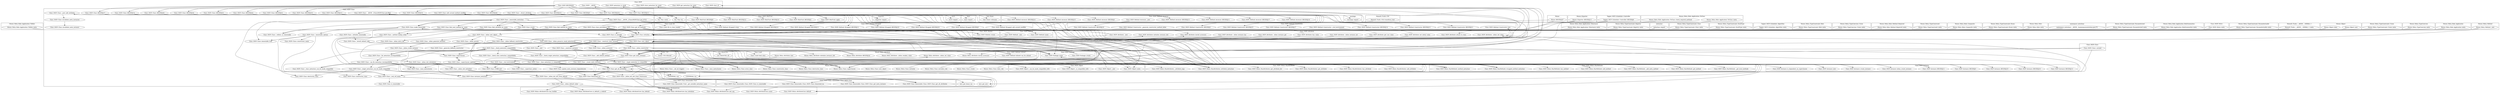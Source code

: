 digraph {
graph [overlap=false]
subgraph cluster_Moose_Meta_Role_Application_ToRole {
	label="Moose::Meta::Role::Application::ToRole";
	"Moose::Meta::Role::Application::ToRole::meta";
}
subgraph cluster_Moose_Meta_Role_Application_ToInstance {
	label="Moose::Meta::Role::Application::ToInstance";
	"Moose::Meta::Role::Application::ToInstance::meta";
}
subgraph cluster_Class_MOP_Mixin_HasMethods {
	label="Class::MOP::Mixin::HasMethods";
	"Class::MOP::Mixin::HasMethods::has_method";
	"Class::MOP::Mixin::HasMethods::add_method";
	"Class::MOP::Mixin::HasMethods::method_metaclass";
	"Class::MOP::Mixin::HasMethods::wrapped_method_metaclass";
	"Class::MOP::Mixin::HasMethods::_add_meta_method";
	"Class::MOP::Mixin::HasMethods::get_method";
	"Class::MOP::Mixin::HasMethods::_get_local_methods";
}
subgraph cluster_Moose {
	label="Moose";
	"Moose::BEGIN@47";
}
subgraph cluster_mro {
	label="mro";
	"mro::get_linear_isa";
	"mro::get_mro";
}
subgraph cluster_Moose_Meta_TypeConstraint_Registry {
	label="Moose::Meta::TypeConstraint::Registry";
	"Moose::Meta::TypeConstraint::Registry::meta";
}
subgraph cluster_Try_Tiny {
	label="Try::Tiny";
	"Try::Tiny::catch";
	"Try::Tiny::try";
}
subgraph cluster_metaclass {
	label="metaclass";
	"metaclass::import";
}
subgraph cluster_Moose_Meta_TypeConstraint_Class {
	label="Moose::Meta::TypeConstraint::Class";
	"Moose::Meta::TypeConstraint::Class::meta";
}
subgraph cluster_UNIVERSAL {
	label="UNIVERSAL";
	"UNIVERSAL::isa";
	"UNIVERSAL::can";
}
subgraph cluster_Class_MOP_Method_Wrapped {
	label="Class::MOP::Method::Wrapped";
	"Class::MOP::Method::Wrapped::BEGIN@14";
	"Class::MOP::Method::Wrapped::add_around_modifier";
	"Class::MOP::Method::Wrapped::wrap";
	"Class::MOP::Method::Wrapped::BEGIN@13";
	"Class::MOP::Method::Wrapped::BEGIN@11";
	"Class::MOP::Method::Wrapped::BEGIN@10";
	"Class::MOP::Method::Wrapped::BEGIN@16";
	"Class::MOP::Method::Wrapped::BEGIN@3";
}
subgraph cluster_Moose_Meta_Class {
	label="Moose::Meta::Class";
	"Moose::Meta::Class::new_object";
	"Moose::Meta::Class::_base_metaclasses";
	"Moose::Meta::Class::excludes_role";
	"Moose::Meta::Class::initialize";
	"Moose::Meta::Class::does_role";
	"Moose::Meta::Class::superclasses";
	"Moose::Meta::Class::create";
	"Moose::Meta::Class::error_class";
	"Moose::Meta::Class::_call_all_triggers";
	"Moose::Meta::Class::constructor_class";
	"Moose::Meta::Class::destructor_class";
}
subgraph cluster_Class_Load {
	label="Class::Load";
	"Class::Load::load_class";
}
subgraph cluster_Moose_Meta_TypeConstraint_DuckType {
	label="Moose::Meta::TypeConstraint::DuckType";
	"Moose::Meta::TypeConstraint::DuckType::meta";
}
subgraph cluster_base {
	label="base";
	"base::import";
}
subgraph cluster_Class_MOP_Instance {
	label="Class::MOP::Instance";
	"Class::MOP::Instance::create_instance";
	"Class::MOP::Instance::is_dependent_on_superclasses";
	"Class::MOP::Instance::new";
	"Class::MOP::Instance::BEGIN@11";
	"Class::MOP::Instance::BEGIN@3";
	"Class::MOP::Instance::inline_create_instance";
	"Class::MOP::Instance::BEGIN@15";
	"Class::MOP::Instance::BEGIN@10";
	"Class::MOP::Instance::BEGIN@13";
}
subgraph cluster_Tapper_MCP_Scheduler_Algorithm {
	label="Tapper::MCP::Scheduler::Algorithm";
	"Tapper::MCP::Scheduler::Algorithm::meta";
}
subgraph cluster_Class_MOP_Method_Constructor {
	label="Class::MOP::Method::Constructor";
	"Class::MOP::Method::Constructor::_eval_environment";
	"Class::MOP::Method::Constructor::BEGIN@10";
	"Class::MOP::Method::Constructor::BEGIN@3";
	"Class::MOP::Method::Constructor::BEGIN@15";
	"Class::MOP::Method::Constructor::_generate_constructor_method_inline";
	"Class::MOP::Method::Constructor::BEGIN@17";
	"Class::MOP::Method::Constructor::BEGIN@14";
	"Class::MOP::Method::Constructor::BEGIN@13";
	"Class::MOP::Method::Constructor::new";
	"Class::MOP::Method::Constructor::BEGIN@11";
}
subgraph cluster_Moose_Meta_TypeConstraint_Role {
	label="Moose::Meta::TypeConstraint::Role";
	"Moose::Meta::TypeConstraint::Role::meta";
}
subgraph cluster_Moose_Meta_TypeCoercion_Union {
	label="Moose::Meta::TypeCoercion::Union";
	"Moose::Meta::TypeCoercion::Union::meta";
}
subgraph cluster_Exporter {
	label="Exporter";
	"Exporter::import";
}
subgraph cluster_Class_MOP_Attribute {
	label="Class::MOP::Attribute";
	"Class::MOP::Attribute::_inline_instance_has";
	"Class::MOP::Attribute::attach_to_class";
	"Class::MOP::Attribute::_inline_instance_get";
	"Class::MOP::Attribute::install_accessors";
	"Class::MOP::Attribute::_new";
	"Class::MOP::Attribute::has_value";
	"Class::MOP::Attribute::_inline_instance_set";
	"Class::MOP::Attribute::get_raw_value";
	"Class::MOP::Attribute::set_initial_value";
	"Class::MOP::Attribute::initialize_instance_slot";
	"Class::MOP::Attribute::_inline_set_value";
}
subgraph cluster_Class_MOP_MiniTrait {
	label="Class::MOP::MiniTrait";
	"Class::MOP::MiniTrait::BEGIN@2";
	"Class::MOP::MiniTrait::BEGIN@10";
	"Class::MOP::MiniTrait::apply";
	"Class::MOP::MiniTrait::BEGIN@12";
	"Class::MOP::MiniTrait::BEGIN@9";
}
subgraph cluster_Class_MOP_Class_ {
	label="Class::MOP::Class:";
	"Class::MOP::Class:::around";
}
subgraph cluster_Moose_Meta_Role_Method_Required {
	label="Moose::Meta::Role::Method::Required";
	"Moose::Meta::Role::Method::Required::meta";
}
subgraph cluster_Moose_Meta_Attribute {
	label="Moose::Meta::Attribute";
	"Moose::Meta::Attribute::initialize_instance_slot";
	"Moose::Meta::Attribute::_inline_set_value";
	"Moose::Meta::Attribute::BEGIN@24";
	"Moose::Meta::Attribute::_inline_weaken_value";
	"Moose::Meta::Attribute::install_accessors";
	"Moose::Meta::Attribute::new";
}
subgraph cluster_Class_MOP_Mixin_HasAttributes {
	label="Class::MOP::Mixin::HasAttributes";
	"Class::MOP::Mixin::HasAttributes::get_attribute";
	"Class::MOP::Mixin::HasAttributes::get_attribute_list";
	"Class::MOP::Mixin::HasAttributes::_attribute_map";
	"Class::MOP::Mixin::HasAttributes::add_attribute";
	"Class::MOP::Mixin::HasAttributes::attribute_metaclass";
	"Class::MOP::Mixin::HasAttributes::has_attribute";
}
subgraph cluster_Moose_Meta_TypeConstraint {
	label="Moose::Meta::TypeConstraint";
	"Moose::Meta::TypeConstraint::meta";
}
subgraph cluster_Class_MOP_Class_Immutable_Trait {
	label="Class::MOP::Class::Immutable::Trait";
	"Class::MOP::Class::Immutable::Trait::_get_mutable_metaclass_name";
}
subgraph cluster_Moose_Meta_Role_Composite {
	label="Moose::Meta::Role::Composite";
	"Moose::Meta::Role::Composite::meta";
}
subgraph cluster_List_MoreUtils {
	label="List::MoreUtils";
	"List::MoreUtils::all";
}
subgraph cluster_Class_MOP_Module {
	label="Class::MOP::Module";
	"Class::MOP::Module::create";
}
subgraph cluster_warnings {
	label="warnings";
	"warnings::import";
}
subgraph cluster_Moose_Exporter {
	label="Moose::Exporter";
	"Moose::Exporter::BEGIN@13";
}
subgraph cluster_Moose_Meta_TypeConstraint_Enum {
	label="Moose::Meta::TypeConstraint::Enum";
	"Moose::Meta::TypeConstraint::Enum::meta";
}
subgraph cluster_Moose_Meta_Role {
	label="Moose::Meta::Role";
	"Moose::Meta::Role::meta";
}
subgraph cluster_Class_MOP_Method_Inlined {
	label="Class::MOP::Method::Inlined";
	"Class::MOP::Method::Inlined::can_be_inlined";
}
subgraph cluster_namespace_autoclean {
	label="namespace::autoclean";
	"namespace::autoclean::__ANON__[namespace/autoclean.pm:57]";
}
subgraph cluster_Moose_Meta_TypeConstraint_Parameterized {
	label="Moose::Meta::TypeConstraint::Parameterized";
	"Moose::Meta::TypeConstraint::Parameterized::meta";
}
subgraph cluster_Moose_Meta_Role_Application_RoleSummation {
	label="Moose::Meta::Role::Application::RoleSummation";
	"Moose::Meta::Role::Application::RoleSummation::meta";
}
subgraph cluster_Sub_Name {
	label="Sub::Name";
	"Sub::Name::subname";
}
subgraph cluster_MooseX_Traits_Util {
	label="MooseX::Traits::Util";
	"MooseX::Traits::Util::transform_trait";
}
subgraph cluster_Scalar_Util {
	label="Scalar::Util";
	"Scalar::Util::blessed";
}
subgraph cluster_Class_MOP_Mixin {
	label="Class::MOP::Mixin";
	"Class::MOP::Mixin::meta";
}
subgraph cluster_Class_MOP_Method_Accessor {
	label="Class::MOP::Method::Accessor";
	"Class::MOP::Method::Accessor::BEGIN@11";
	"Class::MOP::Method::Accessor::BEGIN@13";
	"Class::MOP::Method::Accessor::BEGIN@3";
	"Class::MOP::Method::Accessor::BEGIN@15";
	"Class::MOP::Method::Accessor::_new";
	"Class::MOP::Method::Accessor::BEGIN@14";
	"Class::MOP::Method::Accessor::BEGIN@10";
	"Class::MOP::Method::Accessor::BEGIN@17";
}
subgraph cluster_Moose_Meta_TypeConstraint_Parameterizable {
	label="Moose::Meta::TypeConstraint::Parameterizable";
	"Moose::Meta::TypeConstraint::Parameterizable::meta";
}
subgraph cluster_Class_MOP_Object {
	label="Class::MOP::Object";
	"Class::MOP::Object::_new";
	"Class::MOP::Object::_can_be_made_compatible_with";
	"Class::MOP::Object::_is_compatible_with";
	"Class::MOP::Object::meta";
}
subgraph cluster_Class_Load_XS {
	label="Class::Load::XS";
	"Class::Load::XS::is_class_loaded";
}
subgraph cluster_Tapper_MCP_Scheduler_Controller {
	label="Tapper::MCP::Scheduler::Controller";
	"Tapper::MCP::Scheduler::Controller::BEGIN@6";
}
subgraph cluster_strict {
	label="strict";
	"strict::import";
}
subgraph cluster_Class_MOP_Class {
	label="Class::MOP::Class";
	"Class::MOP::Class::linearized_isa";
	"Class::MOP::Class::BEGIN@14";
	"Class::MOP::Class::find_attribute_by_name";
	"Class::MOP::Class::class_precedence_list";
	"Class::MOP::Class::make_immutable";
	"Class::MOP::Class::_inline_slot_initializer";
	"Class::MOP::Class::_inline_slot_initializers";
	"Class::MOP::Class::BEGIN@24";
	"Class::MOP::Class::_inline_fallback_constructor";
	"Class::MOP::Class::_immutable_metaclass";
	"Class::MOP::Class::BEGIN@17";
	"Class::MOP::Class::immutable_trait";
	"Class::MOP::Class::BEGIN@13";
	"Class::MOP::Class::_inline_default_value";
	"Class::MOP::Class::_construct_instance";
	"Class::MOP::Class::_single_metaclass_is_compatible";
	"Class::MOP::Class::_inline_preserve_weak_metaclasses";
	"Class::MOP::Class::_inline_create_instance";
	"Class::MOP::Class::find_method_by_name";
	"Class::MOP::Class::instance_metaclass";
	"Class::MOP::Class::create";
	"Class::MOP::Class::_method_lookup_order";
	"Class::MOP::Class::_eval_environment";
	"Class::MOP::Class::constructor_name";
	"Class::MOP::Class::_check_single_metaclass_compatibility";
	"Class::MOP::Class::_immutable_options";
	"Class::MOP::Class::BEGIN@22";
	"Class::MOP::Class::CORE:sort";
	"Class::MOP::Class::_check_metaclass_compatibility";
	"Class::MOP::Class::_inline_init_attr_from_constructor";
	"Class::MOP::Class::_inline_extra_init";
	"Class::MOP::Class::is_mutable";
	"Class::MOP::Class::_inline_new_object";
	"Class::MOP::Class::destructor_class";
	"Class::MOP::Class::_install_inlined_code";
	"Class::MOP::Class::_base_metaclasses";
	"Class::MOP::Class::_single_metaclass_can_be_made_compatible";
	"Class::MOP::Class::BEGIN@19";
	"Class::MOP::Class::__ANON__[Class/MOP/Class.pm:892]";
	"Class::MOP::Class::invalidate_meta_instances";
	"Class::MOP::Class::BEGIN@10";
	"Class::MOP::Class::BEGIN@26";
	"Class::MOP::Class::add_around_method_modifier";
	"Class::MOP::Class::_superclasses_updated";
	"Class::MOP::Class::_class_metaclass_can_be_made_compatible";
	"Class::MOP::Class::constructor_class";
	"Class::MOP::Class::_initialize_immutable";
	"Class::MOP::Class::BEGIN@3";
	"Class::MOP::Class::_post_add_attribute";
	"Class::MOP::Class::invalidate_meta_instance";
	"Class::MOP::Class::_inline_accessors";
	"Class::MOP::Class::new_object";
	"Class::MOP::Class::_generate_fallback_constructor";
	"Class::MOP::Class::_inline_generate_instance";
	"Class::MOP::Class::find_next_method_by_name";
	"Class::MOP::Class::_inline_constructor";
	"Class::MOP::Class::_inline_params";
	"Class::MOP::Class::_superclass_metas";
	"Class::MOP::Class::get_all_attributes";
	"Class::MOP::Class::_rebless_as_immutable";
	"Class::MOP::Class::_check_class_metaclass_compatibility";
	"Class::MOP::Class::_new";
	"Class::MOP::Class::__ANON__[Class/MOP/Class.pm:1072]";
	"Class::MOP::Class::BEGIN@20";
	"Class::MOP::Class::superclasses";
	"Class::MOP::Class::BEGIN@21";
	"Class::MOP::Class::_fix_metaclass_incompatibility";
	"Class::MOP::Class::BEGIN@15";
	"Class::MOP::Class::initialize";
	"Class::MOP::Class::BEGIN@16";
	"Class::MOP::Class::_inline_init_attr_from_default";
	"Class::MOP::Class::is_immutable";
	"Class::MOP::Class::BEGIN@23";
	"Class::MOP::Class::_construct_class_instance";
	"Class::MOP::Class::_real_ref_name";
	"Class::MOP::Class::get_meta_instance";
	"Class::MOP::Class::get_all_methods";
	"Class::MOP::Class::_create_meta_instance";
	"Class::MOP::Class::_add_inlined_method";
	"Class::MOP::Class::_attach_attribute";
	"Class::MOP::Class::_class_metaclass_is_compatible";
	"Class::MOP::Class::_can_fix_metaclass_incompatibility";
	"Class::MOP::Class::BEGIN@11";
	"Class::MOP::Class::update_meta_instance_dependencies";
}
subgraph cluster_Class_MOP {
	label="Class::MOP";
	"Class::MOP::class_of";
	"Class::MOP::store_metaclass_by_name";
	"Class::MOP::__ANON__";
	"Class::MOP::BEGIN@26";
	"Class::MOP::get_metaclass_by_name";
	"Class::MOP::metaclass_is_weak";
}
subgraph cluster_MooseX_Traits___ANON___SERIAL_1 {
	label="MooseX::Traits::__ANON__::SERIAL::1";
	"MooseX::Traits::__ANON__::SERIAL::1::meta";
}
subgraph cluster_Moose_Meta_Method {
	label="Moose::Meta::Method";
	"Moose::Meta::Method::_new";
}
subgraph cluster_Class_MOP_Class_Immutable_Class_MOP_Class {
	label="Class::MOP::Class::Immutable::Class::MOP::Class";
	"Class::MOP::Class::Immutable::Class::MOP::Class::get_meta_instance";
	"Class::MOP::Class::Immutable::Class::MOP::Class::get_all_attributes";
	"Class::MOP::Class::Immutable::Class::MOP::Class::is_immutable";
	"Class::MOP::Class::Immutable::Class::MOP::Class::linearized_isa";
}
subgraph cluster_Moose_Object {
	label="Moose::Object";
	"Moose::Object::new";
	"Moose::Object::does";
}
subgraph cluster_Class_MOP_Package {
	label="Class::MOP::Package";
	"Class::MOP::Package::name";
	"Class::MOP::Package::create";
}
subgraph cluster_Class_MOP_Mixin_AttributeCore {
	label="Class::MOP::Mixin::AttributeCore";
	"Class::MOP::Mixin::AttributeCore::has_default";
	"Class::MOP::Mixin::AttributeCore::default";
	"Class::MOP::Mixin::AttributeCore::name";
	"Class::MOP::Mixin::AttributeCore::init_arg";
	"Class::MOP::Mixin::AttributeCore::has_builder";
	"Class::MOP::Mixin::AttributeCore::has_initializer";
	"Class::MOP::Mixin::AttributeCore::is_default_a_coderef";
}
subgraph cluster_Class_MOP_Method {
	label="Class::MOP::Method";
	"Class::MOP::Method::name";
	"Class::MOP::Method::_new";
}
subgraph cluster_Moose_Meta_TypeConstraint_Union {
	label="Moose::Meta::TypeConstraint::Union";
	"Moose::Meta::TypeConstraint::Union::meta";
}
subgraph cluster_Moose_Meta_TypeCoercion {
	label="Moose::Meta::TypeCoercion";
	"Moose::Meta::TypeCoercion::meta";
}
subgraph cluster_Moose_Meta_Role_Application {
	label="Moose::Meta::Role::Application";
	"Moose::Meta::Role::Application::meta";
}
subgraph cluster_Moose_Meta_Role_Application_ToClass {
	label="Moose::Meta::Role::Application::ToClass";
	"Moose::Meta::Role::Application::ToClass::meta";
	"Moose::Meta::Role::Application::ToClass::check_required_methods";
}
"Class::MOP::Class::_immutable_metaclass" -> "Class::MOP::Class::find_attribute_by_name";
"MooseX::Traits::Util::transform_trait" -> "Class::MOP::Class::find_attribute_by_name";
"Class::MOP::Class::_inline_default_value" -> "Class::MOP::Mixin::AttributeCore::has_default";
"Class::MOP::BEGIN@26" -> "Class::MOP::Class::BEGIN@24";
"Class::MOP::Class::_inline_new_object" -> "Class::MOP::Class::_inline_fallback_constructor";
"Class::MOP::Class::find_attribute_by_name" -> "Class::MOP::Class::Immutable::Class::MOP::Class::linearized_isa";
"Class::MOP::Class::get_all_attributes" -> "Class::MOP::Class::Immutable::Class::MOP::Class::linearized_isa";
"Class::MOP::Class::_post_add_attribute" -> "Try::Tiny::try";
"Class::MOP::Class::_check_single_metaclass_compatibility" -> "Class::MOP::Class::_single_metaclass_is_compatible";
"Class::MOP::Class::BEGIN@24" -> "Exporter::import";
"Class::MOP::Class::BEGIN@20" -> "Exporter::import";
"Class::MOP::Class::BEGIN@21" -> "Exporter::import";
"Class::MOP::Class::BEGIN@22" -> "Exporter::import";
"Class::MOP::Class::BEGIN@19" -> "Exporter::import";
"Class::MOP::Class::BEGIN@23" -> "Exporter::import";
"Class::MOP::Class::_inline_constructor" -> "Class::Load::load_class";
"Moose::Meta::Class::create" -> "Class::MOP::Class::create";
"Class::MOP::Class::_immutable_metaclass" -> "Class::MOP::Class::create";
"Class::MOP::Class::_single_metaclass_is_compatible" -> "Class::MOP::Class::instance_metaclass";
"Class::MOP::Class::_check_metaclass_compatibility" -> "Class::MOP::Class::instance_metaclass";
"Class::MOP::Class::_create_meta_instance" -> "Class::MOP::Class::instance_metaclass";
"Class::MOP::Class::_single_metaclass_can_be_made_compatible" -> "Class::MOP::Class::instance_metaclass";
"Class::MOP::Method::Constructor::_eval_environment" -> "Class::MOP::Class::_eval_environment";
"Class::MOP::Class::_immutable_options" -> "Class::MOP::Class::constructor_name";
"Class::MOP::Class::_construct_class_instance" -> "Class::MOP::Class::_check_metaclass_compatibility";
"Class::MOP::Class::superclasses" -> "Class::MOP::Class::_check_metaclass_compatibility";
"Class::MOP::Class::BEGIN@13" -> "Class::MOP::Instance::BEGIN@11";
"Tapper::MCP::Scheduler::Controller::BEGIN@6" -> "Class::MOP::Class::is_mutable";
"Moose::Meta::Attribute::BEGIN@24" -> "Class::MOP::Class::is_mutable";
"Class::MOP::Class::make_immutable" -> "Class::MOP::Class::is_mutable";
"Class::MOP::Class::_can_fix_metaclass_incompatibility" -> "Class::MOP::Class::_single_metaclass_can_be_made_compatible";
"Try::Tiny::try" -> "Class::MOP::Class::__ANON__[Class/MOP/Class.pm:892]";
"Class::MOP::Class::find_attribute_by_name" -> "Class::MOP::Mixin::HasAttributes::has_attribute";
"Class::MOP::BEGIN@26" -> "Class::MOP::Class::BEGIN@10";
"Class::MOP::Class::_post_add_attribute" -> "Class::MOP::Class::invalidate_meta_instances";
"Class::MOP::MiniTrait::apply" -> "Class::MOP::Class::add_around_method_modifier";
"Class::MOP::Class::superclasses" -> "Class::MOP::Class::_superclasses_updated";
"Class::MOP::Class::BEGIN@17" -> "Class::MOP::MiniTrait::BEGIN@12";
"Class::MOP::Class::_can_fix_metaclass_incompatibility" -> "Class::MOP::Class::_class_metaclass_can_be_made_compatible";
"Class::MOP::Class::make_immutable" -> "Class::MOP::Class::_initialize_immutable";
"Class::MOP::Class::BEGIN@15" -> "Class::MOP::Method::Accessor::BEGIN@13";
"Class::MOP::Mixin::HasAttributes::add_attribute" -> "Class::MOP::Class::_post_add_attribute";
"Class::MOP::Class::_single_metaclass_is_compatible" -> "Class::MOP::Mixin::HasMethods::method_metaclass";
"Class::MOP::Class::_check_metaclass_compatibility" -> "Class::MOP::Mixin::HasMethods::method_metaclass";
"Class::MOP::Class::_single_metaclass_can_be_made_compatible" -> "Class::MOP::Mixin::HasMethods::method_metaclass";
"Class::MOP::Class::_inline_accessors" -> "Class::MOP::Mixin::HasAttributes::get_attribute_list";
"Class::MOP::Class::_superclasses_updated" -> "Class::MOP::Class::_superclass_metas";
"Class::MOP::Class::_inline_slot_initializers" -> "Class::MOP::Class::get_all_attributes";
"Class::MOP::Class::_create_meta_instance" -> "Class::MOP::Class::get_all_attributes";
"Moose::Meta::Class::_call_all_triggers" -> "Class::MOP::Class::get_all_attributes";
"Class::MOP::Class::_eval_environment" -> "Class::MOP::Class::get_all_attributes";
"Class::MOP::Class:::around" -> "Class::MOP::Class::get_all_attributes";
"Class::MOP::Class::_construct_instance" -> "Class::MOP::Class::get_all_attributes";
"Moose::Meta::Attribute::new" -> "Class::MOP::Class::get_all_attributes";
"Class::MOP::Class::make_immutable" -> "Class::MOP::Class::_rebless_as_immutable";
"Class::MOP::Class::_single_metaclass_is_compatible" -> "Class::MOP::Mixin::HasMethods::wrapped_method_metaclass";
"Class::MOP::Class::__ANON__[Class/MOP/Class.pm:1072]" -> "Class::MOP::Mixin::HasMethods::wrapped_method_metaclass";
"Class::MOP::Class::_check_metaclass_compatibility" -> "Class::MOP::Mixin::HasMethods::wrapped_method_metaclass";
"Class::MOP::Class::_single_metaclass_can_be_made_compatible" -> "Class::MOP::Mixin::HasMethods::wrapped_method_metaclass";
"Class::MOP::Class::_construct_instance" -> "Scalar::Util::blessed";
"Class::MOP::Class::_inline_default_value" -> "Class::MOP::Mixin::AttributeCore::is_default_a_coderef";
"Class::MOP::Class::class_precedence_list" -> "Class::MOP::__ANON__";
"Class::MOP::Class::_immutable_metaclass" -> "Class::Load::XS::is_class_loaded";
"Class::MOP::Class::_construct_class_instance" -> "Class::MOP::Class::_new";
"Class::MOP::BEGIN@26" -> "Class::MOP::Class::BEGIN@20";
"Class::MOP::Class::_check_metaclass_compatibility" -> "Class::MOP::Class::superclasses";
"Class::MOP::Class::create" -> "Class::MOP::Class::superclasses";
"Class::MOP::Class::_superclasses_updated" -> "Class::MOP::Class::superclasses";
"Class::MOP::Class::_inline_constructor" -> "Class::MOP::Method::Inlined::can_be_inlined";
"Class::MOP::Class::_check_metaclass_compatibility" -> "Class::MOP::Class::_fix_metaclass_incompatibility";
"Class::MOP::BEGIN@26" -> "Class::MOP::Class::BEGIN@15";
"Class::MOP::Class::_immutable_metaclass" -> "Class::MOP::Object::meta";
"Class::MOP::Class::_construct_class_instance" -> "Class::MOP::Object::meta";
"Class::MOP::Class::_real_ref_name" -> "Class::MOP::Class::is_immutable";
"Class::MOP::Class::initialize" -> "Class::MOP::Class::_construct_class_instance";
"Class::MOP::Class::_immutable_metaclass" -> "Class::MOP::Class::_real_ref_name";
"Class::MOP::Class::_construct_class_instance" -> "Class::MOP::Class::_real_ref_name";
"Class::MOP::Class::_class_metaclass_is_compatible" -> "Class::MOP::Class::_real_ref_name";
"Class::MOP::Class::_class_metaclass_can_be_made_compatible" -> "Class::MOP::Class::_real_ref_name";
"Class::MOP::Class::get_meta_instance" -> "Class::MOP::Class::_create_meta_instance";
"Class::MOP::Class::add_around_method_modifier" -> "Class::MOP::Method::Wrapped::add_around_modifier";
"Class::MOP::Mixin::HasAttributes::add_attribute" -> "Class::MOP::Class::_attach_attribute";
"Class::MOP::Class::_construct_instance" -> "Class::MOP::Attribute::initialize_instance_slot";
"Class::MOP::Class::_superclasses_updated" -> "Class::MOP::Class::update_meta_instance_dependencies";
"Class::MOP::Class::_single_metaclass_is_compatible" -> "Moose::Meta::Class::constructor_class";
"Class::MOP::Class::_check_metaclass_compatibility" -> "Moose::Meta::Class::constructor_class";
"Class::MOP::Class::_single_metaclass_can_be_made_compatible" -> "Moose::Meta::Class::constructor_class";
"Class::MOP::Class::_inline_constructor" -> "Class::MOP::Method::Constructor::new";
"Class::MOP::Class::class_precedence_list" -> "Class::MOP::Class::class_precedence_list";
"Moose::Meta::Class::excludes_role" -> "Class::MOP::Class::class_precedence_list";
"Moose::Meta::Class::does_role" -> "Class::MOP::Class::class_precedence_list";
"Class::MOP::Class::_check_metaclass_compatibility" -> "Moose::Meta::Class::_base_metaclasses";
"Class::MOP::Class::_can_fix_metaclass_incompatibility" -> "Moose::Meta::Class::_base_metaclasses";
"Class::MOP::Class::_inline_default_value" -> "Class::MOP::Mixin::AttributeCore::has_builder";
"Class::MOP::Class::_inline_new_object" -> "Class::MOP::Class::_inline_slot_initializers";
"Class::MOP::Class::_superclasses_updated" -> "Class::MOP::class_of";
"Class::MOP::Class::_single_metaclass_can_be_made_compatible" -> "Class::MOP::Object::_can_be_made_compatible_with";
"Class::MOP::Class::_class_metaclass_can_be_made_compatible" -> "Class::MOP::Object::_can_be_made_compatible_with";
"Class::MOP::BEGIN@26" -> "Class::MOP::Class::BEGIN@17";
"Class::MOP::Class::_post_add_attribute" -> "Try::Tiny::catch";
"Class::MOP::BEGIN@26" -> "Class::MOP::Class::BEGIN@13";
"Class::MOP::Class::_construct_class_instance" -> "Class::MOP::Class::_construct_instance";
"Class::MOP::Class::new_object" -> "Class::MOP::Class::_construct_instance";
"Class::MOP::Class::_inline_generate_instance" -> "Class::MOP::Class::_inline_create_instance";
"Class::MOP::Class::BEGIN@15" -> "Class::MOP::Method::Accessor::BEGIN@17";
"Class::MOP::Class::_inline_constructor" -> "Class::MOP::Mixin::HasMethods::has_method";
"Class::MOP::Class::get_all_methods" -> "Class::MOP::Method::name";
"Class::MOP::Class::_inline_create_instance" -> "Class::MOP::Instance::inline_create_instance";
"Class::MOP::Class::find_method_by_name" -> "Class::MOP::Class::_method_lookup_order";
"Class::MOP::Class::find_next_method_by_name" -> "Class::MOP::Class::_method_lookup_order";
"Class::MOP::Class::get_all_methods" -> "Class::MOP::Class::_method_lookup_order";
"Class::MOP::Class::_single_metaclass_is_compatible" -> "UNIVERSAL::can";
"Class::MOP::Class::_single_metaclass_can_be_made_compatible" -> "UNIVERSAL::can";
"Class::MOP::Class::make_immutable" -> "Class::MOP::Class::_immutable_options";
"Class::MOP::Class::_check_metaclass_compatibility" -> "Class::MOP::Class::_check_single_metaclass_compatibility";
"Class::MOP::Class::_inline_new_object" -> "Class::MOP::Class::_inline_extra_init";
"Class::MOP::Class::BEGIN@14" -> "Class::MOP::Method::Wrapped::BEGIN@13";
"Class::MOP::Class::BEGIN@26" -> "base::import";
"Class::MOP::Class::BEGIN@16" -> "Class::MOP::Method::Constructor::BEGIN@17";
"Class::MOP::Class::class_precedence_list" -> "mro::get_mro";
"Class::MOP::Class::_real_ref_name" -> "Class::MOP::Class::Immutable::Trait::_get_mutable_metaclass_name";
"Class::MOP::Class::BEGIN@11" -> "warnings::import";
"Class::MOP::Class::_check_metaclass_compatibility" -> "Moose::Meta::Class::superclasses";
"Class::MOP::Class::class_precedence_list" -> "Moose::Meta::Class::superclasses";
"Class::MOP::Class::create" -> "Moose::Meta::Class::superclasses";
"Class::MOP::Class::_superclasses_updated" -> "Moose::Meta::Class::superclasses";
"Class::MOP::Class::BEGIN@16" -> "Class::MOP::Method::Constructor::BEGIN@13";
"Class::MOP::Class::_inline_fallback_constructor" -> "Class::MOP::Class::_generate_fallback_constructor";
"Class::MOP::Object::_new" -> "Class::MOP::Class::new_object";
"Moose::Meta::Class::new_object" -> "Class::MOP::Class::new_object";
"Class::MOP::Method::_new" -> "Class::MOP::Class::new_object";
"Moose::Meta::Method::_new" -> "Class::MOP::Class::new_object";
"Class::MOP::Method::Accessor::_new" -> "Class::MOP::Class::new_object";
"Class::MOP::Attribute::_new" -> "Class::MOP::Class::new_object";
"Class::MOP::Class::BEGIN@15" -> "Class::MOP::Method::Accessor::BEGIN@14";
"Class::MOP::Class::_install_inlined_code" -> "Class::MOP::Class::_inline_constructor";
"Class::MOP::Class::BEGIN@13" -> "Class::MOP::Instance::BEGIN@3";
"Class::MOP::Class::__ANON__[Class/MOP/Class.pm:892]" -> "Class::MOP::Attribute::install_accessors";
"Class::MOP::Class::_inline_accessors" -> "Class::MOP::Attribute::install_accessors";
"Class::MOP::Class::_single_metaclass_is_compatible" -> "Class::MOP::Mixin::HasAttributes::attribute_metaclass";
"Class::MOP::Class::_check_metaclass_compatibility" -> "Class::MOP::Mixin::HasAttributes::attribute_metaclass";
"Class::MOP::Class::_single_metaclass_can_be_made_compatible" -> "Class::MOP::Mixin::HasAttributes::attribute_metaclass";
"Class::MOP::Class::linearized_isa" -> "Class::MOP::Package::name";
"Class::MOP::Class::class_precedence_list" -> "Class::MOP::Package::name";
"Class::MOP::Class::_inline_constructor" -> "Class::MOP::Package::name";
"Class::MOP::Class::_inline_fallback_constructor" -> "Class::MOP::Package::name";
"Class::MOP::Class::_construct_instance" -> "Class::MOP::Package::name";
"Class::MOP::Class::_inline_preserve_weak_metaclasses" -> "Class::MOP::Package::name";
"Class::MOP::Class::__ANON__[Class/MOP/Class.pm:1072]" -> "Class::MOP::Package::name";
"Class::MOP::Class::new_object" -> "Class::MOP::Package::name";
"Class::MOP::Class::BEGIN@13" -> "Class::MOP::Instance::BEGIN@15";
"Class::MOP::BEGIN@26" -> "Class::MOP::Class::BEGIN@21";
"Class::MOP::Class::BEGIN@16" -> "Class::MOP::Method::Constructor::BEGIN@3";
"Class::MOP::Class::find_attribute_by_name" -> "Class::MOP::Class::initialize";
"Class::MOP::Class::class_precedence_list" -> "Class::MOP::Class::initialize";
"Moose::Meta::TypeConstraint::Enum::meta" -> "Class::MOP::Class::initialize";
"Moose::Meta::Method::_new" -> "Class::MOP::Class::initialize";
"Moose::Object::does" -> "Class::MOP::Class::initialize";
"Moose::Meta::TypeConstraint::Union::meta" -> "Class::MOP::Class::initialize";
"Class::MOP::Class::find_next_method_by_name" -> "Class::MOP::Class::initialize";
"Class::MOP::Attribute::_new" -> "Class::MOP::Class::initialize";
"Moose::Meta::Class::initialize" -> "Class::MOP::Class::initialize";
"Class::MOP::Attribute::has_value" -> "Class::MOP::Class::initialize";
"Tapper::MCP::Scheduler::Algorithm::meta" -> "Class::MOP::Class::initialize";
"Moose::Meta::Role::Application::RoleSummation::meta" -> "Class::MOP::Class::initialize";
"Moose::Meta::Role::Composite::meta" -> "Class::MOP::Class::initialize";
"Class::MOP::Class::get_all_attributes" -> "Class::MOP::Class::initialize";
"Class::MOP::MiniTrait::apply" -> "Class::MOP::Class::initialize";
"Moose::Meta::TypeConstraint::Role::meta" -> "Class::MOP::Class::initialize";
"Moose::Meta::TypeCoercion::Union::meta" -> "Class::MOP::Class::initialize";
"Moose::Meta::TypeConstraint::Parameterized::meta" -> "Class::MOP::Class::initialize";
"Moose::Meta::TypeConstraint::Class::meta" -> "Class::MOP::Class::initialize";
"Moose::Meta::Role::Application::ToClass::meta" -> "Class::MOP::Class::initialize";
"Class::MOP::Class::find_method_by_name" -> "Class::MOP::Class::initialize";
"MooseX::Traits::__ANON__::SERIAL::1::meta" -> "Class::MOP::Class::initialize";
"Moose::Meta::TypeCoercion::meta" -> "Class::MOP::Class::initialize";
"Class::MOP::Class::_fix_metaclass_incompatibility" -> "Class::MOP::Class::initialize";
"Moose::Meta::TypeConstraint::meta" -> "Class::MOP::Class::initialize";
"Class::MOP::Method::_new" -> "Class::MOP::Class::initialize";
"Moose::Meta::TypeConstraint::Registry::meta" -> "Class::MOP::Class::initialize";
"Class::MOP::Method::Accessor::_new" -> "Class::MOP::Class::initialize";
"Moose::Object::new" -> "Class::MOP::Class::initialize";
"Class::MOP::Mixin::meta" -> "Class::MOP::Class::initialize";
"Class::MOP::Object::meta" -> "Class::MOP::Class::initialize";
"metaclass::import" -> "Class::MOP::Class::initialize";
"Moose::Meta::Role::Application::ToRole::meta" -> "Class::MOP::Class::initialize";
"Class::MOP::Attribute::set_initial_value" -> "Class::MOP::Class::initialize";
"Moose::Meta::Role::Application::meta" -> "Class::MOP::Class::initialize";
"Class::MOP::Class::get_all_methods" -> "Class::MOP::Class::initialize";
"Moose::Meta::Role::meta" -> "Class::MOP::Class::initialize";
"Class::MOP::Attribute::get_raw_value" -> "Class::MOP::Class::initialize";
"Moose::Meta::TypeConstraint::Parameterizable::meta" -> "Class::MOP::Class::initialize";
"Moose::Meta::TypeConstraint::DuckType::meta" -> "Class::MOP::Class::initialize";
"Moose::Meta::Role::Application::ToInstance::meta" -> "Class::MOP::Class::initialize";
"namespace::autoclean::__ANON__[namespace/autoclean.pm:57]" -> "Class::MOP::Class::initialize";
"Class::MOP::Package::create" -> "Class::MOP::Class::initialize";
"Moose::Meta::Role::Method::Required::meta" -> "Class::MOP::Class::initialize";
"Moose::BEGIN@47" -> "Class::MOP::Class::initialize";
"Class::MOP::BEGIN@26" -> "Class::MOP::Class::BEGIN@16";
"Class::MOP::Class::_inline_slot_initializer" -> "Class::MOP::Class::_inline_init_attr_from_default";
"Class::MOP::Class::BEGIN@13" -> "Class::MOP::Instance::BEGIN@10";
"Class::MOP::Attribute::_inline_instance_has" -> "Class::MOP::Class::get_meta_instance";
"Class::MOP::Class::_inline_create_instance" -> "Class::MOP::Class::get_meta_instance";
"Class::MOP::Attribute::_inline_instance_get" -> "Class::MOP::Class::get_meta_instance";
"Class::MOP::Attribute::has_value" -> "Class::MOP::Class::get_meta_instance";
"Class::MOP::Attribute::get_raw_value" -> "Class::MOP::Class::get_meta_instance";
"Class::MOP::Attribute::_inline_instance_set" -> "Class::MOP::Class::get_meta_instance";
"Class::MOP::Attribute::set_initial_value" -> "Class::MOP::Class::get_meta_instance";
"Class::MOP::Class:::around" -> "Class::MOP::Class::get_meta_instance";
"Class::MOP::Class::_construct_instance" -> "Class::MOP::Class::get_meta_instance";
"Moose::Meta::Attribute::_inline_weaken_value" -> "Class::MOP::Class::get_meta_instance";
"Moose::Exporter::BEGIN@13" -> "Class::MOP::Class::get_meta_instance";
"Class::MOP::Class::BEGIN@14" -> "Class::MOP::Method::Wrapped::BEGIN@14";
"Class::MOP::Class::BEGIN@10" -> "strict::import";
"Class::MOP::Class::BEGIN@14" -> "Class::MOP::Method::Wrapped::BEGIN@16";
"Class::MOP::BEGIN@26" -> "Class::MOP::Class::BEGIN@14";
"Class::MOP::Class::find_attribute_by_name" -> "Class::MOP::Class::linearized_isa";
"Class::MOP::Class::get_all_attributes" -> "Class::MOP::Class::linearized_isa";
"Class::MOP::Class::_method_lookup_order" -> "Class::MOP::Class::linearized_isa";
"Class::MOP::Class:::around" -> "Class::MOP::Class::linearized_isa";
"Class::MOP::Class::_create_meta_instance" -> "Class::MOP::Instance::new";
"Class::MOP::Class::_inline_slot_initializers" -> "Class::MOP::Class::_inline_slot_initializer";
"Class::MOP::Class::_rebless_as_immutable" -> "Class::MOP::Class::_immutable_metaclass";
"Class::MOP::Class::_inline_init_attr_from_default" -> "Class::MOP::Class::_inline_default_value";
"Class::MOP::Class::find_attribute_by_name" -> "Class::MOP::Mixin::HasAttributes::get_attribute";
"Class::MOP::Class::_inline_accessors" -> "Class::MOP::Mixin::HasAttributes::get_attribute";
"Class::MOP::Class::BEGIN@16" -> "Class::MOP::Method::Constructor::BEGIN@10";
"Class::MOP::Class::_inline_new_object" -> "Class::MOP::Class::_inline_preserve_weak_metaclasses";
"Class::MOP::Class::get_all_methods" -> "Class::MOP::Mixin::HasMethods::_get_local_methods";
"Class::MOP::Class::BEGIN@17" -> "Class::MOP::MiniTrait::BEGIN@10";
"Class::MOP::Class::_inline_init_attr_from_constructor" -> "Moose::Meta::Attribute::_inline_set_value";
"Class::MOP::Class::_inline_slot_initializer" -> "Class::MOP::Mixin::AttributeCore::init_arg";
"Class::MOP::Class::_inline_init_attr_from_constructor" -> "Class::MOP::Mixin::AttributeCore::init_arg";
"Class::MOP::Class::_inline_slot_initializers" -> "Class::MOP::Class::CORE:sort";
"Class::MOP::Class::_eval_environment" -> "Class::MOP::Class::CORE:sort";
"Class::MOP::Class::_inline_slot_initializer" -> "Class::MOP::Class::_inline_init_attr_from_constructor";
"Class::MOP::Method::Constructor::_generate_constructor_method_inline" -> "Class::MOP::Class::_inline_new_object";
"Class::MOP::Class::_single_metaclass_can_be_made_compatible" -> "Class::MOP::Class::destructor_class";
"Class::MOP::Class::_immutable_options" -> "Class::MOP::Class::destructor_class";
"Class::MOP::Class::BEGIN@15" -> "Class::MOP::Method::Accessor::BEGIN@11";
"Class::MOP::Class::_construct_instance" -> "Moose::Meta::Attribute::initialize_instance_slot";
"Class::MOP::BEGIN@26" -> "Class::MOP::Class::BEGIN@26";
"Class::MOP::Class::find_next_method_by_name" -> "Class::MOP::Mixin::HasMethods::get_method";
"Class::MOP::Class::__ANON__[Class/MOP/Class.pm:1072]" -> "Class::MOP::Mixin::HasMethods::get_method";
"Class::MOP::Class::find_method_by_name" -> "Class::MOP::Mixin::HasMethods::get_method";
"Class::MOP::BEGIN@26" -> "Class::MOP::Class::BEGIN@3";
"Class::MOP::Class::BEGIN@14" -> "Class::MOP::Method::Wrapped::BEGIN@10";
"Class::MOP::Class::BEGIN@14" -> "Class::MOP::Method::Wrapped::BEGIN@3";
"Class::MOP::Class::BEGIN@17" -> "Class::MOP::MiniTrait::BEGIN@2";
"Class::MOP::Class::BEGIN@15" -> "Class::MOP::Method::Accessor::BEGIN@15";
"Class::MOP::Class::create" -> "Class::MOP::Module::create";
"Class::MOP::Class::_inline_new_object" -> "Class::MOP::Class::_inline_params";
"Class::MOP::Class::add_around_method_modifier" -> "Sub::Name::subname";
"Class::MOP::Class::_immutable_metaclass" -> "Class::MOP::MiniTrait::apply";
"Class::MOP::Class::_construct_class_instance" -> "Class::MOP::store_metaclass_by_name";
"Class::MOP::Class::BEGIN@16" -> "Class::MOP::Method::Constructor::BEGIN@15";
"Class::MOP::Class::_check_metaclass_compatibility" -> "Class::MOP::Class::_check_class_metaclass_compatibility";
"Class::MOP::Class::BEGIN@13" -> "Class::MOP::Instance::BEGIN@13";
"Class::MOP::Class::_construct_instance" -> "Class::MOP::Instance::create_instance";
"Class::MOP::Class::_immutable_metaclass" -> "Class::MOP::Mixin::AttributeCore::default";
"Class::MOP::Class::_eval_environment" -> "Class::MOP::Mixin::AttributeCore::default";
"Class::MOP::Class::_check_class_metaclass_compatibility" -> "Class::MOP::Class::_class_metaclass_is_compatible";
"Class::MOP::Class::_fix_metaclass_incompatibility" -> "Class::MOP::Class::_can_fix_metaclass_incompatibility";
"Class::MOP::Class::_create_meta_instance" -> "Class::MOP::Class::Immutable::Class::MOP::Class::get_all_attributes";
"Class::MOP::Class::_construct_instance" -> "Class::MOP::Class::Immutable::Class::MOP::Class::get_all_attributes";
"Class::MOP::Class::_real_ref_name" -> "Class::MOP::Class::Immutable::Class::MOP::Class::is_immutable";
"Tapper::MCP::Scheduler::Controller::BEGIN@6" -> "Class::MOP::Class::make_immutable";
"Class::MOP::Class::_immutable_metaclass" -> "Class::MOP::Class::make_immutable";
"Moose::Meta::Attribute::BEGIN@24" -> "Class::MOP::Class::make_immutable";
"Moose::Exporter::BEGIN@13" -> "Class::MOP::Class::make_immutable";
"Class::MOP::Class::create" -> "Class::MOP::Mixin::HasMethods::_add_meta_method";
"Class::MOP::Class::_check_metaclass_compatibility" -> "Moose::Meta::Class::error_class";
"Class::MOP::Class::_single_metaclass_is_compatible" -> "Moose::Meta::Class::error_class";
"Class::MOP::Class::_single_metaclass_can_be_made_compatible" -> "Moose::Meta::Class::error_class";
"Class::MOP::Class::_immutable_metaclass" -> "Class::MOP::Class::immutable_trait";
"Class::MOP::Class::_immutable_options" -> "Class::MOP::Class::immutable_trait";
"Class::MOP::Class::BEGIN@15" -> "Class::MOP::Method::Accessor::BEGIN@10";
"Moose::Meta::Role::Application::ToClass::check_required_methods" -> "Class::MOP::Class::find_method_by_name";
"Class::MOP::MiniTrait::apply" -> "Class::MOP::Class::find_method_by_name";
"Class::MOP::Mixin::HasMethods::_add_meta_method" -> "Class::MOP::Class::find_method_by_name";
"Moose::BEGIN@47" -> "Class::MOP::Class::find_method_by_name";
"Class::MOP::Class::_single_metaclass_is_compatible" -> "Class::MOP::Object::_is_compatible_with";
"Class::MOP::Class::_class_metaclass_is_compatible" -> "Class::MOP::Object::_is_compatible_with";
"Class::MOP::BEGIN@26" -> "Class::MOP::Class::BEGIN@22";
"Class::MOP::Class::_create_meta_instance" -> "Class::MOP::Instance::is_dependent_on_superclasses";
"Class::MOP::Class::__ANON__[Class/MOP/Class.pm:1072]" -> "Class::MOP::Method::Wrapped::wrap";
"Class::MOP::Class::_inline_init_attr_from_default" -> "Class::MOP::Mixin::AttributeCore::has_initializer";
"Class::MOP::Class::_inline_init_attr_from_constructor" -> "Class::MOP::Mixin::AttributeCore::has_initializer";
"Class::MOP::Class::BEGIN@14" -> "Class::MOP::Method::Wrapped::BEGIN@11";
"Class::MOP::Class::new_object" -> "UNIVERSAL::isa";
"Class::MOP::Class::_check_metaclass_compatibility" -> "Class::MOP::Class::_base_metaclasses";
"Moose::Meta::Class::_base_metaclasses" -> "Class::MOP::Class::_base_metaclasses";
"Class::MOP::Class::_can_fix_metaclass_incompatibility" -> "Class::MOP::Class::_base_metaclasses";
"Class::MOP::Class::_initialize_immutable" -> "Class::MOP::Class::_install_inlined_code";
"Class::MOP::Class::BEGIN@17" -> "Class::MOP::MiniTrait::BEGIN@9";
"Class::MOP::BEGIN@26" -> "Class::MOP::Class::BEGIN@19";
"Class::MOP::Class::_construct_instance" -> "Class::MOP::Class::Immutable::Class::MOP::Class::get_meta_instance";
"Class::MOP::Class::_inline_preserve_weak_metaclasses" -> "Class::MOP::metaclass_is_weak";
"Class::MOP::Class::_construct_instance" -> "Class::MOP::metaclass_is_weak";
"Class::MOP::Class::_single_metaclass_can_be_made_compatible" -> "Class::MOP::Class::constructor_class";
"Class::MOP::Class::_immutable_options" -> "Class::MOP::Class::constructor_class";
"Class::MOP::Class::_inline_constructor" -> "Class::MOP::Mixin::HasMethods::add_method";
"Class::MOP::Class::__ANON__[Class/MOP/Class.pm:1072]" -> "Class::MOP::Mixin::HasMethods::add_method";
"Class::MOP::Class::invalidate_meta_instances" -> "Class::MOP::Class::invalidate_meta_instance";
"Class::MOP::Class::_single_metaclass_is_compatible" -> "Moose::Meta::Class::destructor_class";
"Class::MOP::Class::_check_metaclass_compatibility" -> "Moose::Meta::Class::destructor_class";
"Class::MOP::Class::_single_metaclass_can_be_made_compatible" -> "Moose::Meta::Class::destructor_class";
"Class::MOP::Class::BEGIN@16" -> "Class::MOP::Method::Constructor::BEGIN@11";
"Class::MOP::Class::_install_inlined_code" -> "Class::MOP::Class::_inline_accessors";
"Class::MOP::Class::_attach_attribute" -> "Class::MOP::Attribute::attach_to_class";
"Class::MOP::Class::get_all_attributes" -> "Class::MOP::Mixin::HasAttributes::_attribute_map";
"Class::MOP::Class::__ANON__[Class/MOP/Class.pm:1072]" -> "Class::MOP::Class::find_next_method_by_name";
"Class::MOP::Method::Inlined::can_be_inlined" -> "Class::MOP::Class::find_next_method_by_name";
"Class::MOP::Class::_inline_new_object" -> "Class::MOP::Class::_inline_generate_instance";
"Class::MOP::Class::_single_metaclass_is_compatible" -> "Class::MOP::get_metaclass_by_name";
"Class::MOP::Class::_class_metaclass_is_compatible" -> "Class::MOP::get_metaclass_by_name";
"Class::MOP::Class::initialize" -> "Class::MOP::get_metaclass_by_name";
"Class::MOP::Class::_construct_class_instance" -> "Class::MOP::get_metaclass_by_name";
"Class::MOP::Class::CORE:sort" -> "Class::MOP::Mixin::AttributeCore::name";
"Class::MOP::Class::BEGIN@15" -> "Class::MOP::Method::Accessor::BEGIN@3";
"Class::MOP::Class::add_around_method_modifier" -> "Class::MOP::Class::__ANON__[Class/MOP/Class.pm:1072]";
"Class::MOP::Class::_inline_init_attr_from_default" -> "Class::MOP::Attribute::_inline_set_value";
"Class::MOP::Class::_inline_init_attr_from_constructor" -> "Class::MOP::Attribute::_inline_set_value";
"Class::MOP::Class::_check_metaclass_compatibility" -> "List::MoreUtils::all";
"Class::MOP::Class::linearized_isa" -> "mro::get_linear_isa";
"Class::MOP::Class::BEGIN@16" -> "Class::MOP::Method::Constructor::BEGIN@14";
"Class::MOP::BEGIN@26" -> "Class::MOP::Class::BEGIN@23";
"Class::MOP::Class::__ANON__[Class/MOP/Class.pm:892]" -> "Moose::Meta::Attribute::install_accessors";
"Class::MOP::Class::_inline_accessors" -> "Moose::Meta::Attribute::install_accessors";
"Class::MOP::MiniTrait::apply" -> "Class::MOP::Class::get_all_methods";
"Class::MOP::Class::_inline_constructor" -> "Class::MOP::Class::_add_inlined_method";
"Class::MOP::BEGIN@26" -> "Class::MOP::Class::BEGIN@11";
}
